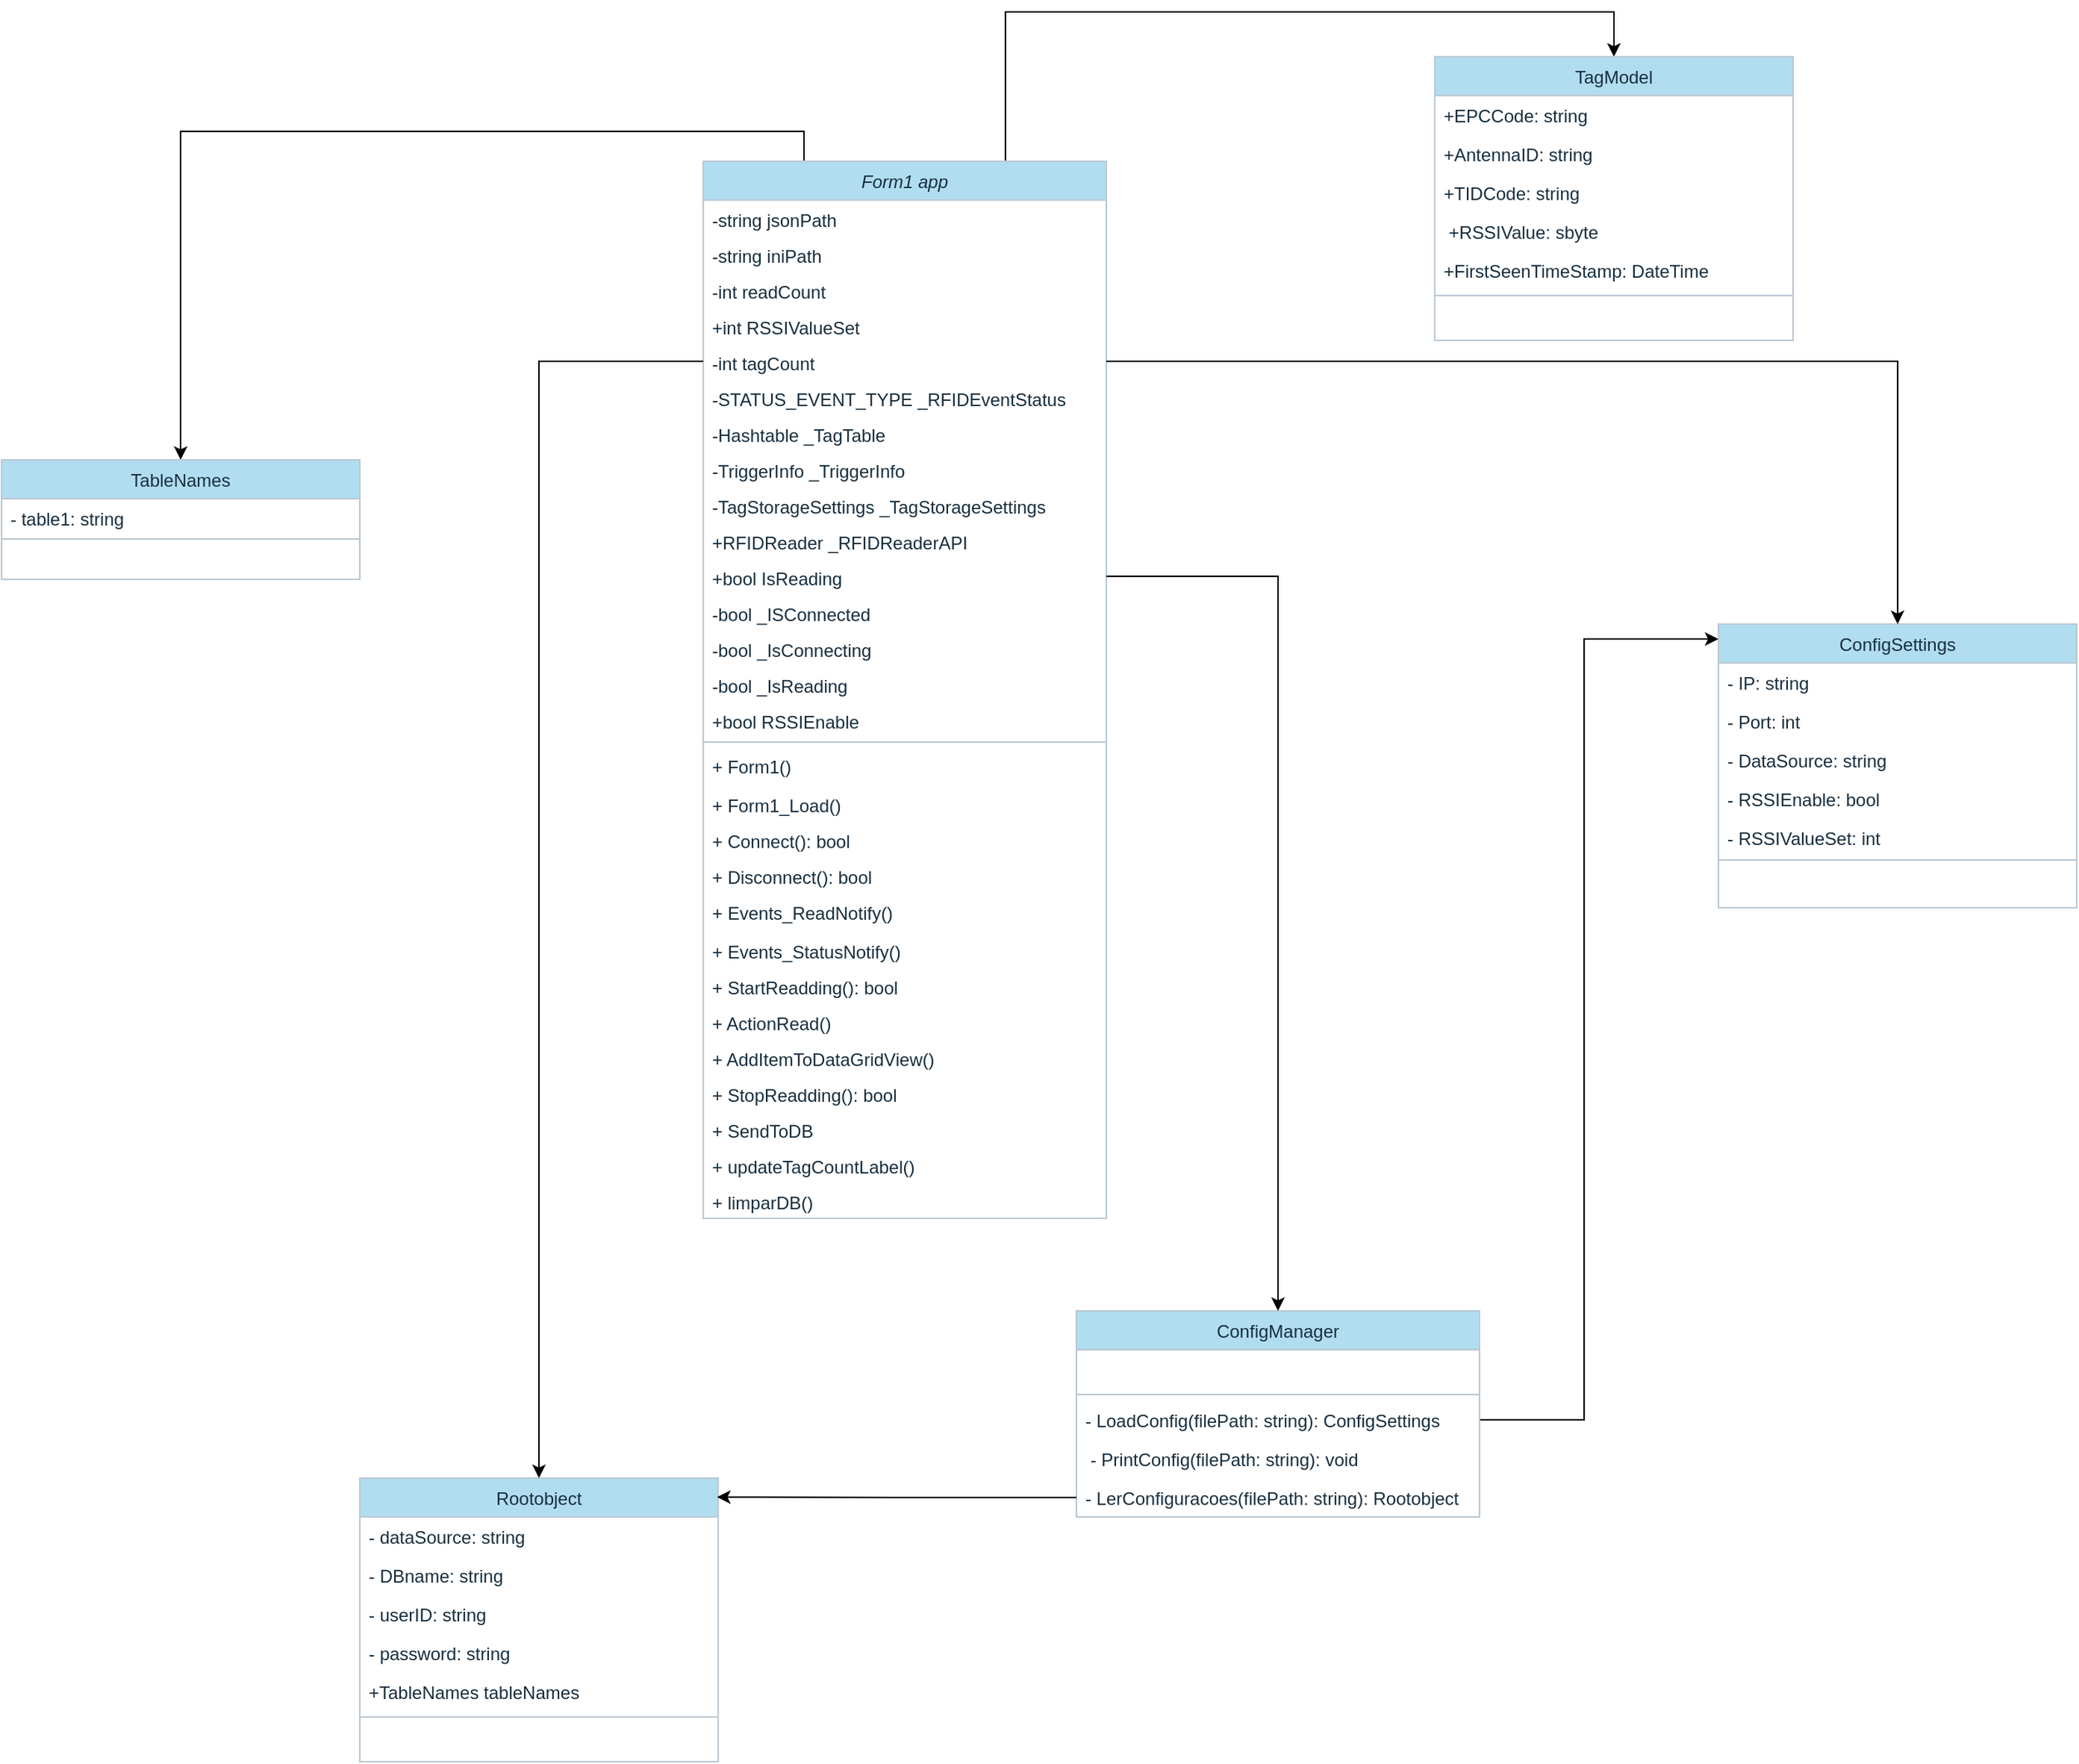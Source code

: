 <mxfile scale="1" border="0" version="24.3.1" type="device">
  <diagram id="C5RBs43oDa-KdzZeNtuy" name="Page-1">
    <mxGraphModel dx="3160" dy="1098" grid="1" gridSize="10" guides="1" tooltips="1" connect="1" arrows="1" fold="1" page="1" pageScale="1" pageWidth="827" pageHeight="1169" math="0" shadow="0">
      <root>
        <mxCell id="WIyWlLk6GJQsqaUBKTNV-0" />
        <mxCell id="WIyWlLk6GJQsqaUBKTNV-1" parent="WIyWlLk6GJQsqaUBKTNV-0" />
        <mxCell id="1FUEyWhcMnaYShX2rSjF-49" style="edgeStyle=orthogonalEdgeStyle;rounded=0;orthogonalLoop=1;jettySize=auto;html=1;exitX=0.25;exitY=0;exitDx=0;exitDy=0;entryX=0.5;entryY=0;entryDx=0;entryDy=0;strokeColor=#000000;fontColor=#000000;labelBackgroundColor=#000000;" parent="WIyWlLk6GJQsqaUBKTNV-1" source="zkfFHV4jXpPFQw0GAbJ--0" target="1FUEyWhcMnaYShX2rSjF-35" edge="1">
          <mxGeometry relative="1" as="geometry" />
        </mxCell>
        <mxCell id="1FUEyWhcMnaYShX2rSjF-53" style="edgeStyle=orthogonalEdgeStyle;rounded=0;orthogonalLoop=1;jettySize=auto;html=1;exitX=0.75;exitY=0;exitDx=0;exitDy=0;strokeColor=#000000;fontColor=#FFFFFF;" parent="WIyWlLk6GJQsqaUBKTNV-1" source="zkfFHV4jXpPFQw0GAbJ--0" edge="1" target="zkfFHV4jXpPFQw0GAbJ--17">
          <mxGeometry relative="1" as="geometry">
            <mxPoint x="720.0" y="139.714" as="targetPoint" />
            <Array as="points">
              <mxPoint x="313" y="20" />
              <mxPoint x="720" y="20" />
            </Array>
          </mxGeometry>
        </mxCell>
        <mxCell id="zkfFHV4jXpPFQw0GAbJ--0" value="Form1 app" style="swimlane;fontStyle=2;align=center;verticalAlign=top;childLayout=stackLayout;horizontal=1;startSize=26;horizontalStack=0;resizeParent=1;resizeLast=0;collapsible=1;marginBottom=0;rounded=0;shadow=0;strokeWidth=1;labelBackgroundColor=none;fillColor=#B1DDF0;strokeColor=#BAC8D3;fontColor=#182E3E;gradientColor=none;swimlaneFillColor=default;" parent="WIyWlLk6GJQsqaUBKTNV-1" vertex="1">
          <mxGeometry x="110" y="120" width="270" height="708" as="geometry">
            <mxRectangle x="230" y="140" width="160" height="26" as="alternateBounds" />
          </mxGeometry>
        </mxCell>
        <mxCell id="zkfFHV4jXpPFQw0GAbJ--1" value="-string jsonPath" style="text;align=left;verticalAlign=top;spacingLeft=4;spacingRight=4;overflow=hidden;rotatable=0;points=[[0,0.5],[1,0.5]];portConstraint=eastwest;labelBackgroundColor=none;fontColor=#182E3E;" parent="zkfFHV4jXpPFQw0GAbJ--0" vertex="1">
          <mxGeometry y="26" width="270" height="24" as="geometry" />
        </mxCell>
        <mxCell id="1FUEyWhcMnaYShX2rSjF-0" value="-string iniPath" style="text;align=left;verticalAlign=top;spacingLeft=4;spacingRight=4;overflow=hidden;rotatable=0;points=[[0,0.5],[1,0.5]];portConstraint=eastwest;labelBackgroundColor=none;fontColor=#182E3E;" parent="zkfFHV4jXpPFQw0GAbJ--0" vertex="1">
          <mxGeometry y="50" width="270" height="24" as="geometry" />
        </mxCell>
        <mxCell id="1FUEyWhcMnaYShX2rSjF-9" value="-int readCount" style="text;align=left;verticalAlign=top;spacingLeft=4;spacingRight=4;overflow=hidden;rotatable=0;points=[[0,0.5],[1,0.5]];portConstraint=eastwest;labelBackgroundColor=none;fontColor=#182E3E;" parent="zkfFHV4jXpPFQw0GAbJ--0" vertex="1">
          <mxGeometry y="74" width="270" height="24" as="geometry" />
        </mxCell>
        <mxCell id="1FUEyWhcMnaYShX2rSjF-12" value="+int RSSIValueSet&#xa;&#xa;" style="text;align=left;verticalAlign=top;spacingLeft=4;spacingRight=4;overflow=hidden;rotatable=0;points=[[0,0.5],[1,0.5]];portConstraint=eastwest;labelBackgroundColor=none;fontColor=#182E3E;" parent="zkfFHV4jXpPFQw0GAbJ--0" vertex="1">
          <mxGeometry y="98" width="270" height="24" as="geometry" />
        </mxCell>
        <mxCell id="1FUEyWhcMnaYShX2rSjF-10" value="-int tagCount" style="text;align=left;verticalAlign=top;spacingLeft=4;spacingRight=4;overflow=hidden;rotatable=0;points=[[0,0.5],[1,0.5]];portConstraint=eastwest;labelBackgroundColor=none;fontColor=#182E3E;" parent="zkfFHV4jXpPFQw0GAbJ--0" vertex="1">
          <mxGeometry y="122" width="270" height="24" as="geometry" />
        </mxCell>
        <mxCell id="1FUEyWhcMnaYShX2rSjF-5" value="-STATUS_EVENT_TYPE _RFIDEventStatus&#xa;" style="text;align=left;verticalAlign=top;spacingLeft=4;spacingRight=4;overflow=hidden;rotatable=0;points=[[0,0.5],[1,0.5]];portConstraint=eastwest;labelBackgroundColor=none;fontColor=#182E3E;" parent="zkfFHV4jXpPFQw0GAbJ--0" vertex="1">
          <mxGeometry y="146" width="270" height="24" as="geometry" />
        </mxCell>
        <mxCell id="1FUEyWhcMnaYShX2rSjF-6" value="-Hashtable _TagTable&#xa;" style="text;align=left;verticalAlign=top;spacingLeft=4;spacingRight=4;overflow=hidden;rotatable=0;points=[[0,0.5],[1,0.5]];portConstraint=eastwest;labelBackgroundColor=none;fontColor=#182E3E;" parent="zkfFHV4jXpPFQw0GAbJ--0" vertex="1">
          <mxGeometry y="170" width="270" height="24" as="geometry" />
        </mxCell>
        <mxCell id="1FUEyWhcMnaYShX2rSjF-7" value="-TriggerInfo _TriggerInfo&#xa;" style="text;align=left;verticalAlign=top;spacingLeft=4;spacingRight=4;overflow=hidden;rotatable=0;points=[[0,0.5],[1,0.5]];portConstraint=eastwest;labelBackgroundColor=none;fontColor=#182E3E;" parent="zkfFHV4jXpPFQw0GAbJ--0" vertex="1">
          <mxGeometry y="194" width="270" height="24" as="geometry" />
        </mxCell>
        <mxCell id="1FUEyWhcMnaYShX2rSjF-8" value="-TagStorageSettings _TagStorageSettings&#xa;" style="text;align=left;verticalAlign=top;spacingLeft=4;spacingRight=4;overflow=hidden;rotatable=0;points=[[0,0.5],[1,0.5]];portConstraint=eastwest;labelBackgroundColor=none;fontColor=#182E3E;" parent="zkfFHV4jXpPFQw0GAbJ--0" vertex="1">
          <mxGeometry y="218" width="270" height="24" as="geometry" />
        </mxCell>
        <mxCell id="1FUEyWhcMnaYShX2rSjF-3" value="+RFIDReader _RFIDReaderAPI" style="text;align=left;verticalAlign=top;spacingLeft=4;spacingRight=4;overflow=hidden;rotatable=0;points=[[0,0.5],[1,0.5]];portConstraint=eastwest;labelBackgroundColor=none;fontColor=#182E3E;" parent="zkfFHV4jXpPFQw0GAbJ--0" vertex="1">
          <mxGeometry y="242" width="270" height="24" as="geometry" />
        </mxCell>
        <mxCell id="1FUEyWhcMnaYShX2rSjF-11" value="+bool IsReading&#xa;&#xa;" style="text;align=left;verticalAlign=top;spacingLeft=4;spacingRight=4;overflow=hidden;rotatable=0;points=[[0,0.5],[1,0.5]];portConstraint=eastwest;labelBackgroundColor=none;fontColor=#182E3E;" parent="zkfFHV4jXpPFQw0GAbJ--0" vertex="1">
          <mxGeometry y="266" width="270" height="24" as="geometry" />
        </mxCell>
        <mxCell id="1FUEyWhcMnaYShX2rSjF-2" value="-bool _ISConnected" style="text;align=left;verticalAlign=top;spacingLeft=4;spacingRight=4;overflow=hidden;rotatable=0;points=[[0,0.5],[1,0.5]];portConstraint=eastwest;labelBackgroundColor=none;fontColor=#182E3E;" parent="zkfFHV4jXpPFQw0GAbJ--0" vertex="1">
          <mxGeometry y="290" width="270" height="24" as="geometry" />
        </mxCell>
        <mxCell id="1FUEyWhcMnaYShX2rSjF-1" value="-bool _IsConnecting" style="text;align=left;verticalAlign=top;spacingLeft=4;spacingRight=4;overflow=hidden;rotatable=0;points=[[0,0.5],[1,0.5]];portConstraint=eastwest;labelBackgroundColor=none;fontColor=#182E3E;" parent="zkfFHV4jXpPFQw0GAbJ--0" vertex="1">
          <mxGeometry y="314" width="270" height="24" as="geometry" />
        </mxCell>
        <mxCell id="1FUEyWhcMnaYShX2rSjF-4" value="-bool _IsReading" style="text;align=left;verticalAlign=top;spacingLeft=4;spacingRight=4;overflow=hidden;rotatable=0;points=[[0,0.5],[1,0.5]];portConstraint=eastwest;labelBackgroundColor=none;fontColor=#182E3E;" parent="zkfFHV4jXpPFQw0GAbJ--0" vertex="1">
          <mxGeometry y="338" width="270" height="24" as="geometry" />
        </mxCell>
        <mxCell id="1FUEyWhcMnaYShX2rSjF-13" value="+bool RSSIEnable&#xa;&#xa;" style="text;align=left;verticalAlign=top;spacingLeft=4;spacingRight=4;overflow=hidden;rotatable=0;points=[[0,0.5],[1,0.5]];portConstraint=eastwest;labelBackgroundColor=none;fontColor=#182E3E;" parent="zkfFHV4jXpPFQw0GAbJ--0" vertex="1">
          <mxGeometry y="362" width="270" height="24" as="geometry" />
        </mxCell>
        <mxCell id="zkfFHV4jXpPFQw0GAbJ--4" value="" style="line;html=1;strokeWidth=1;align=left;verticalAlign=middle;spacingTop=-1;spacingLeft=3;spacingRight=3;rotatable=0;labelPosition=right;points=[];portConstraint=eastwest;labelBackgroundColor=none;fillColor=#B1DDF0;strokeColor=#BAC8D3;fontColor=#182E3E;" parent="zkfFHV4jXpPFQw0GAbJ--0" vertex="1">
          <mxGeometry y="386" width="270" height="6" as="geometry" />
        </mxCell>
        <mxCell id="Rcq8QcU4FZ2Renr2wnSn-16" value="+ Form1()&#xa;" style="text;align=left;verticalAlign=top;spacingLeft=4;spacingRight=4;overflow=hidden;rotatable=0;points=[[0,0.5],[1,0.5]];portConstraint=eastwest;rounded=0;shadow=0;html=0;labelBackgroundColor=none;fontColor=#182E3E;" vertex="1" parent="zkfFHV4jXpPFQw0GAbJ--0">
          <mxGeometry y="392" width="270" height="26" as="geometry" />
        </mxCell>
        <mxCell id="Rcq8QcU4FZ2Renr2wnSn-4" value="+ Form1_Load()  &#xa;" style="text;align=left;verticalAlign=top;spacingLeft=4;spacingRight=4;overflow=hidden;rotatable=0;points=[[0,0.5],[1,0.5]];portConstraint=eastwest;labelBackgroundColor=none;fontColor=#182E3E;" vertex="1" parent="zkfFHV4jXpPFQw0GAbJ--0">
          <mxGeometry y="418" width="270" height="24" as="geometry" />
        </mxCell>
        <mxCell id="Rcq8QcU4FZ2Renr2wnSn-6" value="+ Connect(): bool&#xa;" style="text;align=left;verticalAlign=top;spacingLeft=4;spacingRight=4;overflow=hidden;rotatable=0;points=[[0,0.5],[1,0.5]];portConstraint=eastwest;labelBackgroundColor=none;fontColor=#182E3E;" vertex="1" parent="zkfFHV4jXpPFQw0GAbJ--0">
          <mxGeometry y="442" width="270" height="24" as="geometry" />
        </mxCell>
        <mxCell id="Rcq8QcU4FZ2Renr2wnSn-7" value="+ Disconnect(): bool &#xa;" style="text;align=left;verticalAlign=top;spacingLeft=4;spacingRight=4;overflow=hidden;rotatable=0;points=[[0,0.5],[1,0.5]];portConstraint=eastwest;labelBackgroundColor=none;fontColor=#182E3E;" vertex="1" parent="zkfFHV4jXpPFQw0GAbJ--0">
          <mxGeometry y="466" width="270" height="24" as="geometry" />
        </mxCell>
        <mxCell id="Rcq8QcU4FZ2Renr2wnSn-15" value="+ Events_ReadNotify()&#xa;" style="text;align=left;verticalAlign=top;spacingLeft=4;spacingRight=4;overflow=hidden;rotatable=0;points=[[0,0.5],[1,0.5]];portConstraint=eastwest;rounded=0;shadow=0;html=0;labelBackgroundColor=none;fontColor=#182E3E;" vertex="1" parent="zkfFHV4jXpPFQw0GAbJ--0">
          <mxGeometry y="490" width="270" height="26" as="geometry" />
        </mxCell>
        <mxCell id="Rcq8QcU4FZ2Renr2wnSn-8" value="+ Events_StatusNotify()&#xa;" style="text;align=left;verticalAlign=top;spacingLeft=4;spacingRight=4;overflow=hidden;rotatable=0;points=[[0,0.5],[1,0.5]];portConstraint=eastwest;labelBackgroundColor=none;fontColor=#182E3E;" vertex="1" parent="zkfFHV4jXpPFQw0GAbJ--0">
          <mxGeometry y="516" width="270" height="24" as="geometry" />
        </mxCell>
        <mxCell id="Rcq8QcU4FZ2Renr2wnSn-12" value="+ StartReadding(): bool&#xa;" style="text;align=left;verticalAlign=top;spacingLeft=4;spacingRight=4;overflow=hidden;rotatable=0;points=[[0,0.5],[1,0.5]];portConstraint=eastwest;labelBackgroundColor=none;fontColor=#182E3E;" vertex="1" parent="zkfFHV4jXpPFQw0GAbJ--0">
          <mxGeometry y="540" width="270" height="24" as="geometry" />
        </mxCell>
        <mxCell id="Rcq8QcU4FZ2Renr2wnSn-9" value="+ ActionRead()&#xa;" style="text;align=left;verticalAlign=top;spacingLeft=4;spacingRight=4;overflow=hidden;rotatable=0;points=[[0,0.5],[1,0.5]];portConstraint=eastwest;labelBackgroundColor=none;fontColor=#182E3E;" vertex="1" parent="zkfFHV4jXpPFQw0GAbJ--0">
          <mxGeometry y="564" width="270" height="24" as="geometry" />
        </mxCell>
        <mxCell id="Rcq8QcU4FZ2Renr2wnSn-14" value="+ AddItemToDataGridView()&#xa;" style="text;align=left;verticalAlign=top;spacingLeft=4;spacingRight=4;overflow=hidden;rotatable=0;points=[[0,0.5],[1,0.5]];portConstraint=eastwest;labelBackgroundColor=none;fontColor=#182E3E;" vertex="1" parent="zkfFHV4jXpPFQw0GAbJ--0">
          <mxGeometry y="588" width="270" height="24" as="geometry" />
        </mxCell>
        <mxCell id="Rcq8QcU4FZ2Renr2wnSn-23" value="+ StopReadding(): bool&#xa;" style="text;align=left;verticalAlign=top;spacingLeft=4;spacingRight=4;overflow=hidden;rotatable=0;points=[[0,0.5],[1,0.5]];portConstraint=eastwest;labelBackgroundColor=none;fontColor=#182E3E;" vertex="1" parent="zkfFHV4jXpPFQw0GAbJ--0">
          <mxGeometry y="612" width="270" height="24" as="geometry" />
        </mxCell>
        <mxCell id="Rcq8QcU4FZ2Renr2wnSn-13" value="+ SendToDB&#xa;" style="text;align=left;verticalAlign=top;spacingLeft=4;spacingRight=4;overflow=hidden;rotatable=0;points=[[0,0.5],[1,0.5]];portConstraint=eastwest;labelBackgroundColor=none;fontColor=#182E3E;" vertex="1" parent="zkfFHV4jXpPFQw0GAbJ--0">
          <mxGeometry y="636" width="270" height="24" as="geometry" />
        </mxCell>
        <mxCell id="Rcq8QcU4FZ2Renr2wnSn-24" value="+ updateTagCountLabel() &#xa;" style="text;align=left;verticalAlign=top;spacingLeft=4;spacingRight=4;overflow=hidden;rotatable=0;points=[[0,0.5],[1,0.5]];portConstraint=eastwest;labelBackgroundColor=none;fontColor=#182E3E;" vertex="1" parent="zkfFHV4jXpPFQw0GAbJ--0">
          <mxGeometry y="660" width="270" height="24" as="geometry" />
        </mxCell>
        <mxCell id="Rcq8QcU4FZ2Renr2wnSn-25" value="+ limparDB() &#xa;" style="text;align=left;verticalAlign=top;spacingLeft=4;spacingRight=4;overflow=hidden;rotatable=0;points=[[0,0.5],[1,0.5]];portConstraint=eastwest;labelBackgroundColor=none;fontColor=#182E3E;" vertex="1" parent="zkfFHV4jXpPFQw0GAbJ--0">
          <mxGeometry y="684" width="270" height="24" as="geometry" />
        </mxCell>
        <mxCell id="zkfFHV4jXpPFQw0GAbJ--17" value="TagModel" style="swimlane;fontStyle=0;align=center;verticalAlign=top;childLayout=stackLayout;horizontal=1;startSize=26;horizontalStack=0;resizeParent=1;resizeLast=0;collapsible=1;marginBottom=0;rounded=0;shadow=0;strokeWidth=1;labelBackgroundColor=none;fillColor=#B1DDF0;strokeColor=#BAC8D3;fontColor=#182E3E;swimlaneFillColor=default;" parent="WIyWlLk6GJQsqaUBKTNV-1" vertex="1">
          <mxGeometry x="600" y="50" width="240" height="190" as="geometry">
            <mxRectangle x="550" y="140" width="160" height="26" as="alternateBounds" />
          </mxGeometry>
        </mxCell>
        <mxCell id="zkfFHV4jXpPFQw0GAbJ--18" value="+EPCCode: string  &#xa;" style="text;align=left;verticalAlign=top;spacingLeft=4;spacingRight=4;overflow=hidden;rotatable=0;points=[[0,0.5],[1,0.5]];portConstraint=eastwest;labelBackgroundColor=none;fontColor=#182E3E;" parent="zkfFHV4jXpPFQw0GAbJ--17" vertex="1">
          <mxGeometry y="26" width="240" height="26" as="geometry" />
        </mxCell>
        <mxCell id="zkfFHV4jXpPFQw0GAbJ--19" value="+AntennaID: string &#xa;" style="text;align=left;verticalAlign=top;spacingLeft=4;spacingRight=4;overflow=hidden;rotatable=0;points=[[0,0.5],[1,0.5]];portConstraint=eastwest;rounded=0;shadow=0;html=0;labelBackgroundColor=none;fontColor=#182E3E;" parent="zkfFHV4jXpPFQw0GAbJ--17" vertex="1">
          <mxGeometry y="52" width="240" height="26" as="geometry" />
        </mxCell>
        <mxCell id="zkfFHV4jXpPFQw0GAbJ--20" value="+TIDCode: string&#xa;" style="text;align=left;verticalAlign=top;spacingLeft=4;spacingRight=4;overflow=hidden;rotatable=0;points=[[0,0.5],[1,0.5]];portConstraint=eastwest;rounded=0;shadow=0;html=0;labelBackgroundColor=none;fontColor=#182E3E;" parent="zkfFHV4jXpPFQw0GAbJ--17" vertex="1">
          <mxGeometry y="78" width="240" height="26" as="geometry" />
        </mxCell>
        <mxCell id="zkfFHV4jXpPFQw0GAbJ--21" value=" +RSSIValue: sbyte  &#xa;" style="text;align=left;verticalAlign=top;spacingLeft=4;spacingRight=4;overflow=hidden;rotatable=0;points=[[0,0.5],[1,0.5]];portConstraint=eastwest;rounded=0;shadow=0;html=0;labelBackgroundColor=none;fontColor=#182E3E;" parent="zkfFHV4jXpPFQw0GAbJ--17" vertex="1">
          <mxGeometry y="104" width="240" height="26" as="geometry" />
        </mxCell>
        <mxCell id="zkfFHV4jXpPFQw0GAbJ--22" value="+FirstSeenTimeStamp: DateTime&#xa;" style="text;align=left;verticalAlign=top;spacingLeft=4;spacingRight=4;overflow=hidden;rotatable=0;points=[[0,0.5],[1,0.5]];portConstraint=eastwest;rounded=0;shadow=0;html=0;labelBackgroundColor=none;fontColor=#182E3E;" parent="zkfFHV4jXpPFQw0GAbJ--17" vertex="1">
          <mxGeometry y="130" width="240" height="26" as="geometry" />
        </mxCell>
        <mxCell id="zkfFHV4jXpPFQw0GAbJ--23" value="" style="line;html=1;strokeWidth=1;align=left;verticalAlign=middle;spacingTop=-1;spacingLeft=3;spacingRight=3;rotatable=0;labelPosition=right;points=[];portConstraint=eastwest;labelBackgroundColor=none;fillColor=#B1DDF0;strokeColor=#BAC8D3;fontColor=#182E3E;" parent="zkfFHV4jXpPFQw0GAbJ--17" vertex="1">
          <mxGeometry y="156" width="240" height="8" as="geometry" />
        </mxCell>
        <mxCell id="1FUEyWhcMnaYShX2rSjF-14" value="ConfigSettings" style="swimlane;fontStyle=0;align=center;verticalAlign=top;childLayout=stackLayout;horizontal=1;startSize=26;horizontalStack=0;resizeParent=1;resizeLast=0;collapsible=1;marginBottom=0;rounded=0;shadow=0;strokeWidth=1;labelBackgroundColor=none;fillColor=#B1DDF0;strokeColor=#BAC8D3;fontColor=#182E3E;swimlaneFillColor=default;" parent="WIyWlLk6GJQsqaUBKTNV-1" vertex="1">
          <mxGeometry x="790" y="430" width="240" height="190" as="geometry">
            <mxRectangle x="550" y="140" width="160" height="26" as="alternateBounds" />
          </mxGeometry>
        </mxCell>
        <mxCell id="1FUEyWhcMnaYShX2rSjF-15" value="- IP: string&#xa;" style="text;align=left;verticalAlign=top;spacingLeft=4;spacingRight=4;overflow=hidden;rotatable=0;points=[[0,0.5],[1,0.5]];portConstraint=eastwest;labelBackgroundColor=none;fontColor=#182E3E;" parent="1FUEyWhcMnaYShX2rSjF-14" vertex="1">
          <mxGeometry y="26" width="240" height="26" as="geometry" />
        </mxCell>
        <mxCell id="1FUEyWhcMnaYShX2rSjF-16" value="- Port: int&#xa;" style="text;align=left;verticalAlign=top;spacingLeft=4;spacingRight=4;overflow=hidden;rotatable=0;points=[[0,0.5],[1,0.5]];portConstraint=eastwest;rounded=0;shadow=0;html=0;labelBackgroundColor=none;fontColor=#182E3E;" parent="1FUEyWhcMnaYShX2rSjF-14" vertex="1">
          <mxGeometry y="52" width="240" height="26" as="geometry" />
        </mxCell>
        <mxCell id="1FUEyWhcMnaYShX2rSjF-17" value="- DataSource: string&#xa;" style="text;align=left;verticalAlign=top;spacingLeft=4;spacingRight=4;overflow=hidden;rotatable=0;points=[[0,0.5],[1,0.5]];portConstraint=eastwest;rounded=0;shadow=0;html=0;labelBackgroundColor=none;fontColor=#182E3E;" parent="1FUEyWhcMnaYShX2rSjF-14" vertex="1">
          <mxGeometry y="78" width="240" height="26" as="geometry" />
        </mxCell>
        <mxCell id="1FUEyWhcMnaYShX2rSjF-18" value="- RSSIEnable: bool&#xa;" style="text;align=left;verticalAlign=top;spacingLeft=4;spacingRight=4;overflow=hidden;rotatable=0;points=[[0,0.5],[1,0.5]];portConstraint=eastwest;rounded=0;shadow=0;html=0;labelBackgroundColor=none;fontColor=#182E3E;" parent="1FUEyWhcMnaYShX2rSjF-14" vertex="1">
          <mxGeometry y="104" width="240" height="26" as="geometry" />
        </mxCell>
        <mxCell id="1FUEyWhcMnaYShX2rSjF-19" value="- RSSIValueSet: int&#xa;" style="text;align=left;verticalAlign=top;spacingLeft=4;spacingRight=4;overflow=hidden;rotatable=0;points=[[0,0.5],[1,0.5]];portConstraint=eastwest;rounded=0;shadow=0;html=0;labelBackgroundColor=none;fontColor=#182E3E;" parent="1FUEyWhcMnaYShX2rSjF-14" vertex="1">
          <mxGeometry y="130" width="240" height="26" as="geometry" />
        </mxCell>
        <mxCell id="1FUEyWhcMnaYShX2rSjF-20" value="" style="line;html=1;strokeWidth=1;align=left;verticalAlign=middle;spacingTop=-1;spacingLeft=3;spacingRight=3;rotatable=0;labelPosition=right;points=[];portConstraint=eastwest;labelBackgroundColor=none;fillColor=#B1DDF0;strokeColor=#BAC8D3;fontColor=#182E3E;" parent="1FUEyWhcMnaYShX2rSjF-14" vertex="1">
          <mxGeometry y="156" width="240" height="4" as="geometry" />
        </mxCell>
        <mxCell id="Rcq8QcU4FZ2Renr2wnSn-21" style="edgeStyle=orthogonalEdgeStyle;rounded=0;orthogonalLoop=1;jettySize=auto;html=1;exitX=1;exitY=0.5;exitDx=0;exitDy=0;" edge="1" parent="WIyWlLk6GJQsqaUBKTNV-1" source="Rcq8QcU4FZ2Renr2wnSn-0">
          <mxGeometry relative="1" as="geometry">
            <mxPoint x="790" y="440" as="targetPoint" />
            <Array as="points">
              <mxPoint x="700" y="963" />
              <mxPoint x="700" y="440" />
            </Array>
          </mxGeometry>
        </mxCell>
        <mxCell id="1FUEyWhcMnaYShX2rSjF-21" value="ConfigManager" style="swimlane;fontStyle=0;align=center;verticalAlign=top;childLayout=stackLayout;horizontal=1;startSize=26;horizontalStack=0;resizeParent=1;resizeLast=0;collapsible=1;marginBottom=0;rounded=0;shadow=0;strokeWidth=1;labelBackgroundColor=none;fillColor=#B1DDF0;strokeColor=#BAC8D3;fontColor=#182E3E;swimlaneFillColor=default;" parent="WIyWlLk6GJQsqaUBKTNV-1" vertex="1">
          <mxGeometry x="360" y="890" width="270" height="138" as="geometry">
            <mxRectangle x="550" y="140" width="160" height="26" as="alternateBounds" />
          </mxGeometry>
        </mxCell>
        <mxCell id="1FUEyWhcMnaYShX2rSjF-22" value="&#xa;" style="text;align=left;verticalAlign=top;spacingLeft=4;spacingRight=4;overflow=hidden;rotatable=0;points=[[0,0.5],[1,0.5]];portConstraint=eastwest;labelBackgroundColor=none;fontColor=#182E3E;" parent="1FUEyWhcMnaYShX2rSjF-21" vertex="1">
          <mxGeometry y="26" width="270" height="26" as="geometry" />
        </mxCell>
        <mxCell id="1FUEyWhcMnaYShX2rSjF-27" value="" style="line;html=1;strokeWidth=1;align=left;verticalAlign=middle;spacingTop=-1;spacingLeft=3;spacingRight=3;rotatable=0;labelPosition=right;points=[];portConstraint=eastwest;labelBackgroundColor=none;fillColor=#B1DDF0;strokeColor=#BAC8D3;fontColor=#182E3E;" parent="1FUEyWhcMnaYShX2rSjF-21" vertex="1">
          <mxGeometry y="52" width="270" height="8" as="geometry" />
        </mxCell>
        <mxCell id="Rcq8QcU4FZ2Renr2wnSn-0" value="- LoadConfig(filePath: string): ConfigSettings&#xa;" style="text;align=left;verticalAlign=top;spacingLeft=4;spacingRight=4;overflow=hidden;rotatable=0;points=[[0,0.5],[1,0.5]];portConstraint=eastwest;rounded=0;shadow=0;html=0;labelBackgroundColor=none;fontColor=#182E3E;" vertex="1" parent="1FUEyWhcMnaYShX2rSjF-21">
          <mxGeometry y="60" width="270" height="26" as="geometry" />
        </mxCell>
        <mxCell id="Rcq8QcU4FZ2Renr2wnSn-17" value=" - PrintConfig(filePath: string): void&#xa;" style="text;align=left;verticalAlign=top;spacingLeft=4;spacingRight=4;overflow=hidden;rotatable=0;points=[[0,0.5],[1,0.5]];portConstraint=eastwest;rounded=0;shadow=0;html=0;labelBackgroundColor=none;fontColor=#182E3E;" vertex="1" parent="1FUEyWhcMnaYShX2rSjF-21">
          <mxGeometry y="86" width="270" height="26" as="geometry" />
        </mxCell>
        <mxCell id="Rcq8QcU4FZ2Renr2wnSn-18" value="- LerConfiguracoes(filePath: string): Rootobject&#xa;" style="text;align=left;verticalAlign=top;spacingLeft=4;spacingRight=4;overflow=hidden;rotatable=0;points=[[0,0.5],[1,0.5]];portConstraint=eastwest;rounded=0;shadow=0;html=0;labelBackgroundColor=none;fontColor=#182E3E;" vertex="1" parent="1FUEyWhcMnaYShX2rSjF-21">
          <mxGeometry y="112" width="270" height="26" as="geometry" />
        </mxCell>
        <mxCell id="1FUEyWhcMnaYShX2rSjF-28" value="Rootobject" style="swimlane;fontStyle=0;align=center;verticalAlign=top;childLayout=stackLayout;horizontal=1;startSize=26;horizontalStack=0;resizeParent=1;resizeLast=0;collapsible=1;marginBottom=0;rounded=0;shadow=0;strokeWidth=1;labelBackgroundColor=none;fillColor=#B1DDF0;strokeColor=#BAC8D3;fontColor=#182E3E;swimlaneFillColor=default;" parent="WIyWlLk6GJQsqaUBKTNV-1" vertex="1">
          <mxGeometry x="-120" y="1002" width="240" height="190" as="geometry">
            <mxRectangle x="550" y="140" width="160" height="26" as="alternateBounds" />
          </mxGeometry>
        </mxCell>
        <mxCell id="1FUEyWhcMnaYShX2rSjF-29" value="- dataSource: string&#xa;" style="text;align=left;verticalAlign=top;spacingLeft=4;spacingRight=4;overflow=hidden;rotatable=0;points=[[0,0.5],[1,0.5]];portConstraint=eastwest;labelBackgroundColor=none;fontColor=#182E3E;" parent="1FUEyWhcMnaYShX2rSjF-28" vertex="1">
          <mxGeometry y="26" width="240" height="26" as="geometry" />
        </mxCell>
        <mxCell id="1FUEyWhcMnaYShX2rSjF-30" value="- DBname: string&#xa;" style="text;align=left;verticalAlign=top;spacingLeft=4;spacingRight=4;overflow=hidden;rotatable=0;points=[[0,0.5],[1,0.5]];portConstraint=eastwest;rounded=0;shadow=0;html=0;labelBackgroundColor=none;fontColor=#182E3E;" parent="1FUEyWhcMnaYShX2rSjF-28" vertex="1">
          <mxGeometry y="52" width="240" height="26" as="geometry" />
        </mxCell>
        <mxCell id="1FUEyWhcMnaYShX2rSjF-31" value="- userID: string&#xa;" style="text;align=left;verticalAlign=top;spacingLeft=4;spacingRight=4;overflow=hidden;rotatable=0;points=[[0,0.5],[1,0.5]];portConstraint=eastwest;rounded=0;shadow=0;html=0;labelBackgroundColor=none;fontColor=#182E3E;" parent="1FUEyWhcMnaYShX2rSjF-28" vertex="1">
          <mxGeometry y="78" width="240" height="26" as="geometry" />
        </mxCell>
        <mxCell id="1FUEyWhcMnaYShX2rSjF-32" value="- password: string&#xa;" style="text;align=left;verticalAlign=top;spacingLeft=4;spacingRight=4;overflow=hidden;rotatable=0;points=[[0,0.5],[1,0.5]];portConstraint=eastwest;rounded=0;shadow=0;html=0;labelBackgroundColor=none;fontColor=#182E3E;" parent="1FUEyWhcMnaYShX2rSjF-28" vertex="1">
          <mxGeometry y="104" width="240" height="26" as="geometry" />
        </mxCell>
        <mxCell id="1FUEyWhcMnaYShX2rSjF-33" value="+TableNames tableNames&#xa;&#xa;" style="text;align=left;verticalAlign=top;spacingLeft=4;spacingRight=4;overflow=hidden;rotatable=0;points=[[0,0.5],[1,0.5]];portConstraint=eastwest;rounded=0;shadow=0;html=0;labelBackgroundColor=none;fontColor=#182E3E;" parent="1FUEyWhcMnaYShX2rSjF-28" vertex="1">
          <mxGeometry y="130" width="240" height="26" as="geometry" />
        </mxCell>
        <mxCell id="1FUEyWhcMnaYShX2rSjF-34" value="" style="line;html=1;strokeWidth=1;align=left;verticalAlign=middle;spacingTop=-1;spacingLeft=3;spacingRight=3;rotatable=0;labelPosition=right;points=[];portConstraint=eastwest;labelBackgroundColor=none;fillColor=#B1DDF0;strokeColor=#BAC8D3;fontColor=#182E3E;" parent="1FUEyWhcMnaYShX2rSjF-28" vertex="1">
          <mxGeometry y="156" width="240" height="8" as="geometry" />
        </mxCell>
        <mxCell id="1FUEyWhcMnaYShX2rSjF-35" value="TableNames" style="swimlane;fontStyle=0;align=center;verticalAlign=top;childLayout=stackLayout;horizontal=1;startSize=26;horizontalStack=0;resizeParent=1;resizeLast=0;collapsible=1;marginBottom=0;rounded=0;shadow=0;strokeWidth=1;labelBackgroundColor=none;fillColor=#B1DDF0;strokeColor=#BAC8D3;fontColor=#182E3E;swimlaneFillColor=default;" parent="WIyWlLk6GJQsqaUBKTNV-1" vertex="1">
          <mxGeometry x="-360" y="320" width="240" height="80" as="geometry">
            <mxRectangle x="550" y="140" width="160" height="26" as="alternateBounds" />
          </mxGeometry>
        </mxCell>
        <mxCell id="1FUEyWhcMnaYShX2rSjF-36" value="- table1: string&#xa;" style="text;align=left;verticalAlign=top;spacingLeft=4;spacingRight=4;overflow=hidden;rotatable=0;points=[[0,0.5],[1,0.5]];portConstraint=eastwest;labelBackgroundColor=none;fontColor=#182E3E;" parent="1FUEyWhcMnaYShX2rSjF-35" vertex="1">
          <mxGeometry y="26" width="240" height="26" as="geometry" />
        </mxCell>
        <mxCell id="1FUEyWhcMnaYShX2rSjF-38" value="" style="line;html=1;strokeWidth=1;align=left;verticalAlign=middle;spacingTop=-1;spacingLeft=3;spacingRight=3;rotatable=0;labelPosition=right;points=[];portConstraint=eastwest;labelBackgroundColor=none;fillColor=#B1DDF0;strokeColor=#BAC8D3;fontColor=#182E3E;" parent="1FUEyWhcMnaYShX2rSjF-35" vertex="1">
          <mxGeometry y="52" width="240" height="2" as="geometry" />
        </mxCell>
        <mxCell id="1FUEyWhcMnaYShX2rSjF-50" style="edgeStyle=orthogonalEdgeStyle;rounded=0;orthogonalLoop=1;jettySize=auto;html=1;exitX=0;exitY=0.5;exitDx=0;exitDy=0;entryX=0.5;entryY=0;entryDx=0;entryDy=0;strokeColor=#000000;fontColor=#FFFFFF;" parent="WIyWlLk6GJQsqaUBKTNV-1" source="1FUEyWhcMnaYShX2rSjF-10" target="1FUEyWhcMnaYShX2rSjF-28" edge="1">
          <mxGeometry relative="1" as="geometry" />
        </mxCell>
        <mxCell id="1FUEyWhcMnaYShX2rSjF-52" style="edgeStyle=orthogonalEdgeStyle;rounded=0;orthogonalLoop=1;jettySize=auto;html=1;exitX=1;exitY=0.5;exitDx=0;exitDy=0;entryX=0.5;entryY=0;entryDx=0;entryDy=0;strokeColor=#000000;fontColor=#FFFFFF;" parent="WIyWlLk6GJQsqaUBKTNV-1" source="1FUEyWhcMnaYShX2rSjF-10" target="1FUEyWhcMnaYShX2rSjF-14" edge="1">
          <mxGeometry relative="1" as="geometry" />
        </mxCell>
        <mxCell id="1FUEyWhcMnaYShX2rSjF-55" style="edgeStyle=orthogonalEdgeStyle;rounded=0;orthogonalLoop=1;jettySize=auto;html=1;exitX=1;exitY=0.5;exitDx=0;exitDy=0;entryX=0.5;entryY=0;entryDx=0;entryDy=0;strokeColor=#000000;fontColor=#FFFFFF;" parent="WIyWlLk6GJQsqaUBKTNV-1" source="1FUEyWhcMnaYShX2rSjF-11" target="1FUEyWhcMnaYShX2rSjF-21" edge="1">
          <mxGeometry relative="1" as="geometry" />
        </mxCell>
        <mxCell id="Rcq8QcU4FZ2Renr2wnSn-22" style="edgeStyle=orthogonalEdgeStyle;rounded=0;orthogonalLoop=1;jettySize=auto;html=1;exitX=0;exitY=0.5;exitDx=0;exitDy=0;entryX=0.997;entryY=0.067;entryDx=0;entryDy=0;entryPerimeter=0;" edge="1" parent="WIyWlLk6GJQsqaUBKTNV-1" source="Rcq8QcU4FZ2Renr2wnSn-18" target="1FUEyWhcMnaYShX2rSjF-28">
          <mxGeometry relative="1" as="geometry" />
        </mxCell>
      </root>
    </mxGraphModel>
  </diagram>
</mxfile>
